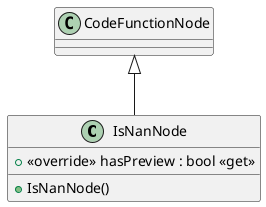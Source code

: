 @startuml
class IsNanNode {
    + IsNanNode()
    + <<override>> hasPreview : bool <<get>>
}
CodeFunctionNode <|-- IsNanNode
@enduml
